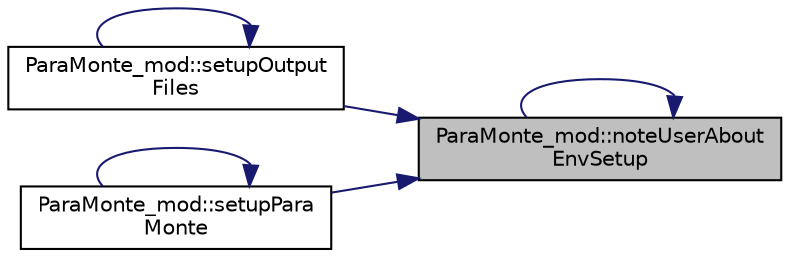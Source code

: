 digraph "ParaMonte_mod::noteUserAboutEnvSetup"
{
 // LATEX_PDF_SIZE
  edge [fontname="Helvetica",fontsize="10",labelfontname="Helvetica",labelfontsize="10"];
  node [fontname="Helvetica",fontsize="10",shape=record];
  rankdir="RL";
  Node1 [label="ParaMonte_mod::noteUserAbout\lEnvSetup",height=0.2,width=0.4,color="black", fillcolor="grey75", style="filled", fontcolor="black",tooltip="This procedure is a method of the class ParaMonte_mod::ParaMonte_type. Write to the output report fil..."];
  Node1 -> Node1 [dir="back",color="midnightblue",fontsize="10",style="solid",fontname="Helvetica"];
  Node1 -> Node2 [dir="back",color="midnightblue",fontsize="10",style="solid",fontname="Helvetica"];
  Node2 [label="ParaMonte_mod::setupOutput\lFiles",height=0.2,width=0.4,color="black", fillcolor="white", style="filled",URL="$namespaceParaMonte__mod.html#a1afbe18f65381fac7dc78338d65614c7",tooltip="This procedure is a method of the class ParaMonte_mod::ParaMonte_type. Set up the output files of the..."];
  Node2 -> Node2 [dir="back",color="midnightblue",fontsize="10",style="solid",fontname="Helvetica"];
  Node1 -> Node3 [dir="back",color="midnightblue",fontsize="10",style="solid",fontname="Helvetica"];
  Node3 [label="ParaMonte_mod::setupPara\lMonte",height=0.2,width=0.4,color="black", fillcolor="white", style="filled",URL="$namespaceParaMonte__mod.html#ae143fce31b008ee7f41cc53c281bc332",tooltip="This procedure is a method of the class ParaMonte_mod::ParaMonte_type. Set up the ParaMonte sampler w..."];
  Node3 -> Node3 [dir="back",color="midnightblue",fontsize="10",style="solid",fontname="Helvetica"];
}
